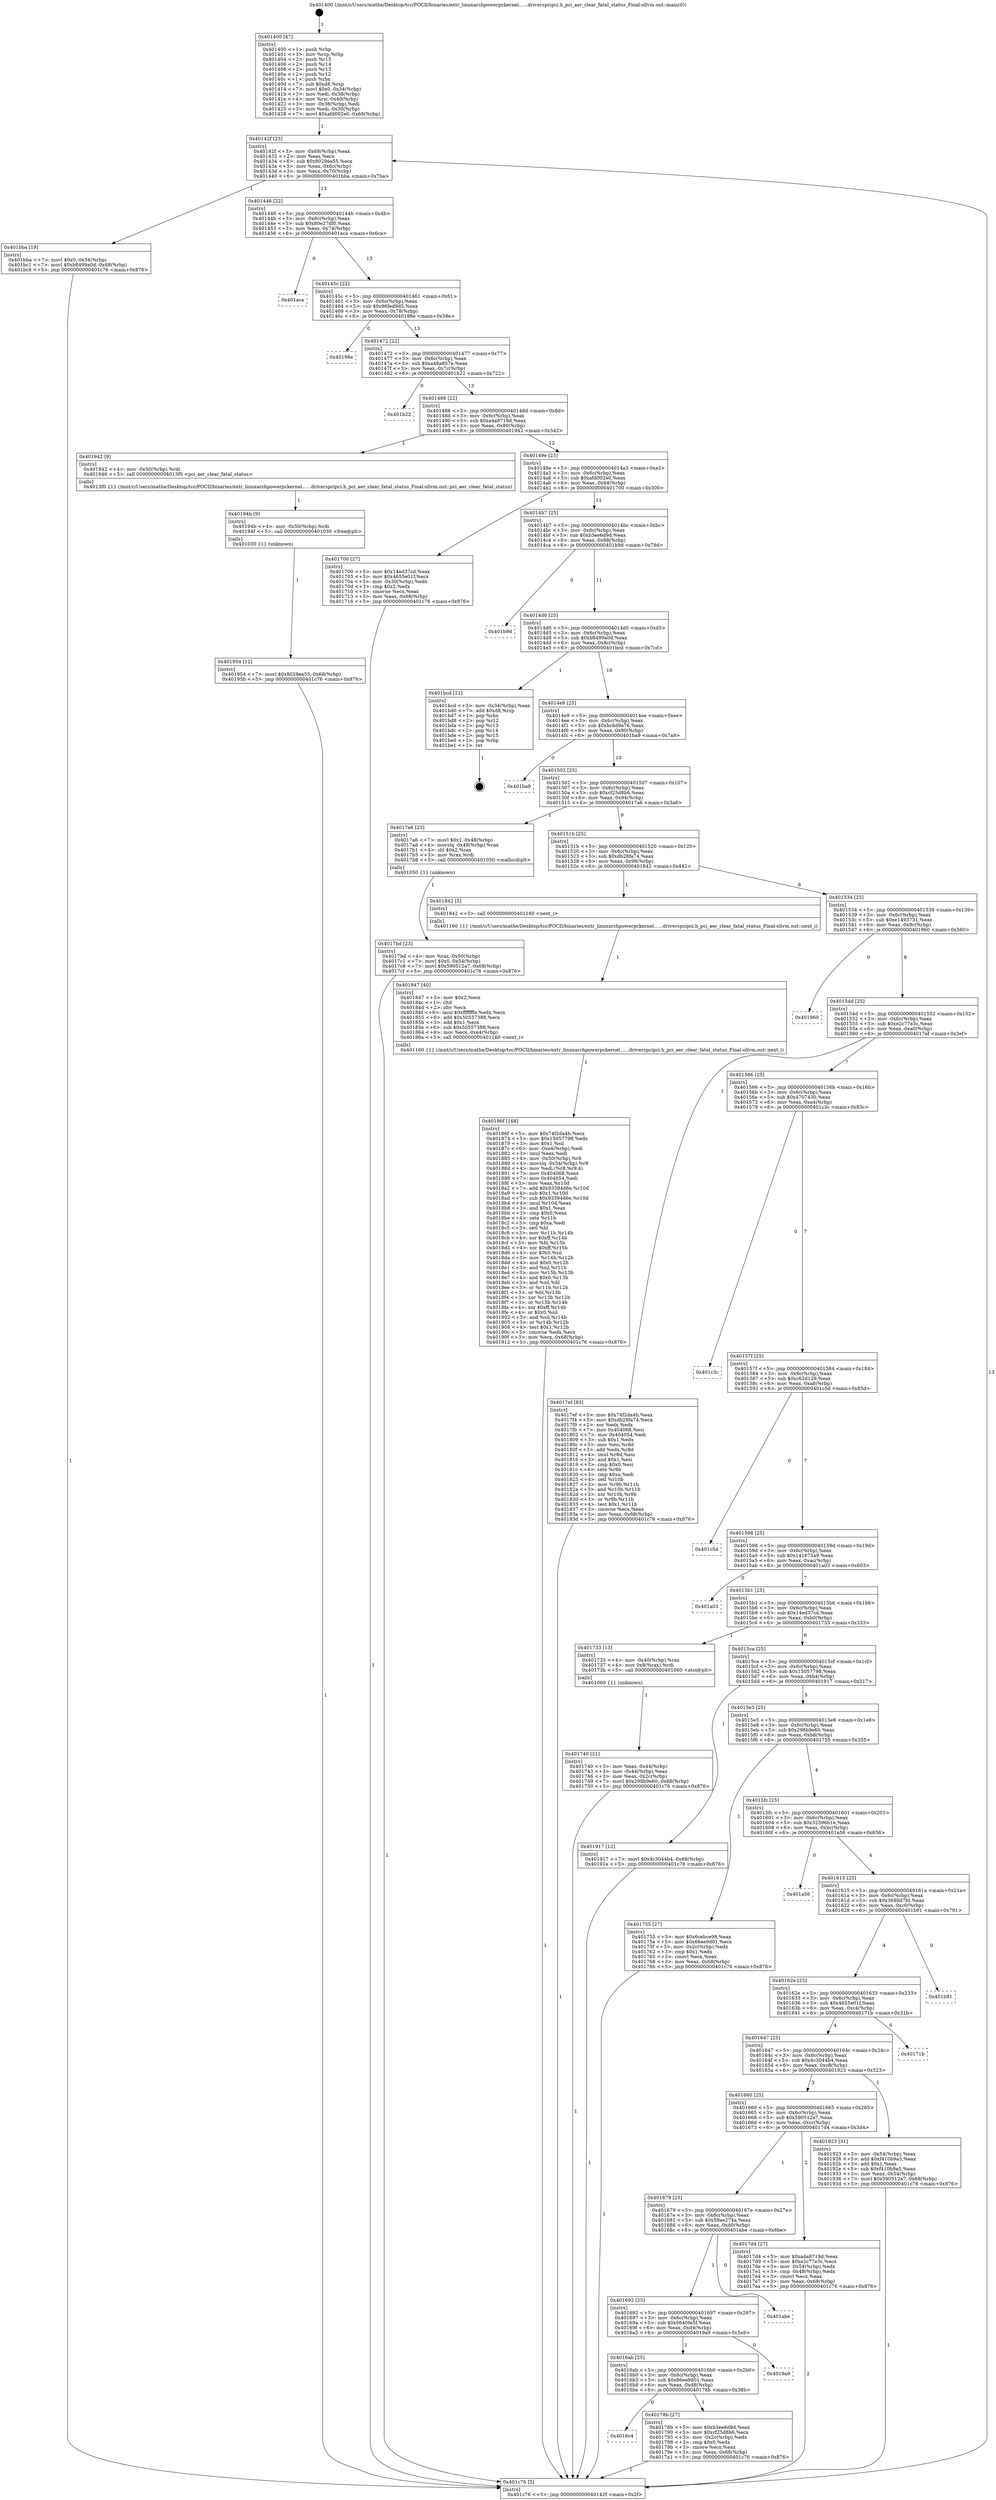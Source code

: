 digraph "0x401400" {
  label = "0x401400 (/mnt/c/Users/mathe/Desktop/tcc/POCII/binaries/extr_linuxarchpowerpckernel......driverspcipci.h_pci_aer_clear_fatal_status_Final-ollvm.out::main(0))"
  labelloc = "t"
  node[shape=record]

  Entry [label="",width=0.3,height=0.3,shape=circle,fillcolor=black,style=filled]
  "0x40142f" [label="{
     0x40142f [23]\l
     | [instrs]\l
     &nbsp;&nbsp;0x40142f \<+3\>: mov -0x68(%rbp),%eax\l
     &nbsp;&nbsp;0x401432 \<+2\>: mov %eax,%ecx\l
     &nbsp;&nbsp;0x401434 \<+6\>: sub $0x8029ea55,%ecx\l
     &nbsp;&nbsp;0x40143a \<+3\>: mov %eax,-0x6c(%rbp)\l
     &nbsp;&nbsp;0x40143d \<+3\>: mov %ecx,-0x70(%rbp)\l
     &nbsp;&nbsp;0x401440 \<+6\>: je 0000000000401bba \<main+0x7ba\>\l
  }"]
  "0x401bba" [label="{
     0x401bba [19]\l
     | [instrs]\l
     &nbsp;&nbsp;0x401bba \<+7\>: movl $0x0,-0x34(%rbp)\l
     &nbsp;&nbsp;0x401bc1 \<+7\>: movl $0xb8499a0d,-0x68(%rbp)\l
     &nbsp;&nbsp;0x401bc8 \<+5\>: jmp 0000000000401c76 \<main+0x876\>\l
  }"]
  "0x401446" [label="{
     0x401446 [22]\l
     | [instrs]\l
     &nbsp;&nbsp;0x401446 \<+5\>: jmp 000000000040144b \<main+0x4b\>\l
     &nbsp;&nbsp;0x40144b \<+3\>: mov -0x6c(%rbp),%eax\l
     &nbsp;&nbsp;0x40144e \<+5\>: sub $0x80e27df0,%eax\l
     &nbsp;&nbsp;0x401453 \<+3\>: mov %eax,-0x74(%rbp)\l
     &nbsp;&nbsp;0x401456 \<+6\>: je 0000000000401aca \<main+0x6ca\>\l
  }"]
  Exit [label="",width=0.3,height=0.3,shape=circle,fillcolor=black,style=filled,peripheries=2]
  "0x401aca" [label="{
     0x401aca\l
  }", style=dashed]
  "0x40145c" [label="{
     0x40145c [22]\l
     | [instrs]\l
     &nbsp;&nbsp;0x40145c \<+5\>: jmp 0000000000401461 \<main+0x61\>\l
     &nbsp;&nbsp;0x401461 \<+3\>: mov -0x6c(%rbp),%eax\l
     &nbsp;&nbsp;0x401464 \<+5\>: sub $0x96fed9d5,%eax\l
     &nbsp;&nbsp;0x401469 \<+3\>: mov %eax,-0x78(%rbp)\l
     &nbsp;&nbsp;0x40146c \<+6\>: je 000000000040198e \<main+0x58e\>\l
  }"]
  "0x401954" [label="{
     0x401954 [12]\l
     | [instrs]\l
     &nbsp;&nbsp;0x401954 \<+7\>: movl $0x8029ea55,-0x68(%rbp)\l
     &nbsp;&nbsp;0x40195b \<+5\>: jmp 0000000000401c76 \<main+0x876\>\l
  }"]
  "0x40198e" [label="{
     0x40198e\l
  }", style=dashed]
  "0x401472" [label="{
     0x401472 [22]\l
     | [instrs]\l
     &nbsp;&nbsp;0x401472 \<+5\>: jmp 0000000000401477 \<main+0x77\>\l
     &nbsp;&nbsp;0x401477 \<+3\>: mov -0x6c(%rbp),%eax\l
     &nbsp;&nbsp;0x40147a \<+5\>: sub $0xa48a857e,%eax\l
     &nbsp;&nbsp;0x40147f \<+3\>: mov %eax,-0x7c(%rbp)\l
     &nbsp;&nbsp;0x401482 \<+6\>: je 0000000000401b22 \<main+0x722\>\l
  }"]
  "0x40194b" [label="{
     0x40194b [9]\l
     | [instrs]\l
     &nbsp;&nbsp;0x40194b \<+4\>: mov -0x50(%rbp),%rdi\l
     &nbsp;&nbsp;0x40194f \<+5\>: call 0000000000401030 \<free@plt\>\l
     | [calls]\l
     &nbsp;&nbsp;0x401030 \{1\} (unknown)\l
  }"]
  "0x401b22" [label="{
     0x401b22\l
  }", style=dashed]
  "0x401488" [label="{
     0x401488 [22]\l
     | [instrs]\l
     &nbsp;&nbsp;0x401488 \<+5\>: jmp 000000000040148d \<main+0x8d\>\l
     &nbsp;&nbsp;0x40148d \<+3\>: mov -0x6c(%rbp),%eax\l
     &nbsp;&nbsp;0x401490 \<+5\>: sub $0xa4a8719d,%eax\l
     &nbsp;&nbsp;0x401495 \<+3\>: mov %eax,-0x80(%rbp)\l
     &nbsp;&nbsp;0x401498 \<+6\>: je 0000000000401942 \<main+0x542\>\l
  }"]
  "0x40186f" [label="{
     0x40186f [168]\l
     | [instrs]\l
     &nbsp;&nbsp;0x40186f \<+5\>: mov $0x74f2da4b,%ecx\l
     &nbsp;&nbsp;0x401874 \<+5\>: mov $0x15057798,%edx\l
     &nbsp;&nbsp;0x401879 \<+3\>: mov $0x1,%sil\l
     &nbsp;&nbsp;0x40187c \<+6\>: mov -0xe4(%rbp),%edi\l
     &nbsp;&nbsp;0x401882 \<+3\>: imul %eax,%edi\l
     &nbsp;&nbsp;0x401885 \<+4\>: mov -0x50(%rbp),%r8\l
     &nbsp;&nbsp;0x401889 \<+4\>: movslq -0x54(%rbp),%r9\l
     &nbsp;&nbsp;0x40188d \<+4\>: mov %edi,(%r8,%r9,4)\l
     &nbsp;&nbsp;0x401891 \<+7\>: mov 0x404068,%eax\l
     &nbsp;&nbsp;0x401898 \<+7\>: mov 0x404054,%edi\l
     &nbsp;&nbsp;0x40189f \<+3\>: mov %eax,%r10d\l
     &nbsp;&nbsp;0x4018a2 \<+7\>: add $0x93394d6e,%r10d\l
     &nbsp;&nbsp;0x4018a9 \<+4\>: sub $0x1,%r10d\l
     &nbsp;&nbsp;0x4018ad \<+7\>: sub $0x93394d6e,%r10d\l
     &nbsp;&nbsp;0x4018b4 \<+4\>: imul %r10d,%eax\l
     &nbsp;&nbsp;0x4018b8 \<+3\>: and $0x1,%eax\l
     &nbsp;&nbsp;0x4018bb \<+3\>: cmp $0x0,%eax\l
     &nbsp;&nbsp;0x4018be \<+4\>: sete %r11b\l
     &nbsp;&nbsp;0x4018c2 \<+3\>: cmp $0xa,%edi\l
     &nbsp;&nbsp;0x4018c5 \<+3\>: setl %bl\l
     &nbsp;&nbsp;0x4018c8 \<+3\>: mov %r11b,%r14b\l
     &nbsp;&nbsp;0x4018cb \<+4\>: xor $0xff,%r14b\l
     &nbsp;&nbsp;0x4018cf \<+3\>: mov %bl,%r15b\l
     &nbsp;&nbsp;0x4018d2 \<+4\>: xor $0xff,%r15b\l
     &nbsp;&nbsp;0x4018d6 \<+4\>: xor $0x0,%sil\l
     &nbsp;&nbsp;0x4018da \<+3\>: mov %r14b,%r12b\l
     &nbsp;&nbsp;0x4018dd \<+4\>: and $0x0,%r12b\l
     &nbsp;&nbsp;0x4018e1 \<+3\>: and %sil,%r11b\l
     &nbsp;&nbsp;0x4018e4 \<+3\>: mov %r15b,%r13b\l
     &nbsp;&nbsp;0x4018e7 \<+4\>: and $0x0,%r13b\l
     &nbsp;&nbsp;0x4018eb \<+3\>: and %sil,%bl\l
     &nbsp;&nbsp;0x4018ee \<+3\>: or %r11b,%r12b\l
     &nbsp;&nbsp;0x4018f1 \<+3\>: or %bl,%r13b\l
     &nbsp;&nbsp;0x4018f4 \<+3\>: xor %r13b,%r12b\l
     &nbsp;&nbsp;0x4018f7 \<+3\>: or %r15b,%r14b\l
     &nbsp;&nbsp;0x4018fa \<+4\>: xor $0xff,%r14b\l
     &nbsp;&nbsp;0x4018fe \<+4\>: or $0x0,%sil\l
     &nbsp;&nbsp;0x401902 \<+3\>: and %sil,%r14b\l
     &nbsp;&nbsp;0x401905 \<+3\>: or %r14b,%r12b\l
     &nbsp;&nbsp;0x401908 \<+4\>: test $0x1,%r12b\l
     &nbsp;&nbsp;0x40190c \<+3\>: cmovne %edx,%ecx\l
     &nbsp;&nbsp;0x40190f \<+3\>: mov %ecx,-0x68(%rbp)\l
     &nbsp;&nbsp;0x401912 \<+5\>: jmp 0000000000401c76 \<main+0x876\>\l
  }"]
  "0x401942" [label="{
     0x401942 [9]\l
     | [instrs]\l
     &nbsp;&nbsp;0x401942 \<+4\>: mov -0x50(%rbp),%rdi\l
     &nbsp;&nbsp;0x401946 \<+5\>: call 00000000004013f0 \<pci_aer_clear_fatal_status\>\l
     | [calls]\l
     &nbsp;&nbsp;0x4013f0 \{1\} (/mnt/c/Users/mathe/Desktop/tcc/POCII/binaries/extr_linuxarchpowerpckernel......driverspcipci.h_pci_aer_clear_fatal_status_Final-ollvm.out::pci_aer_clear_fatal_status)\l
  }"]
  "0x40149e" [label="{
     0x40149e [25]\l
     | [instrs]\l
     &nbsp;&nbsp;0x40149e \<+5\>: jmp 00000000004014a3 \<main+0xa3\>\l
     &nbsp;&nbsp;0x4014a3 \<+3\>: mov -0x6c(%rbp),%eax\l
     &nbsp;&nbsp;0x4014a6 \<+5\>: sub $0xafd002e0,%eax\l
     &nbsp;&nbsp;0x4014ab \<+6\>: mov %eax,-0x84(%rbp)\l
     &nbsp;&nbsp;0x4014b1 \<+6\>: je 0000000000401700 \<main+0x300\>\l
  }"]
  "0x401847" [label="{
     0x401847 [40]\l
     | [instrs]\l
     &nbsp;&nbsp;0x401847 \<+5\>: mov $0x2,%ecx\l
     &nbsp;&nbsp;0x40184c \<+1\>: cltd\l
     &nbsp;&nbsp;0x40184d \<+2\>: idiv %ecx\l
     &nbsp;&nbsp;0x40184f \<+6\>: imul $0xfffffffe,%edx,%ecx\l
     &nbsp;&nbsp;0x401855 \<+6\>: add $0x50557388,%ecx\l
     &nbsp;&nbsp;0x40185b \<+3\>: add $0x1,%ecx\l
     &nbsp;&nbsp;0x40185e \<+6\>: sub $0x50557388,%ecx\l
     &nbsp;&nbsp;0x401864 \<+6\>: mov %ecx,-0xe4(%rbp)\l
     &nbsp;&nbsp;0x40186a \<+5\>: call 0000000000401160 \<next_i\>\l
     | [calls]\l
     &nbsp;&nbsp;0x401160 \{1\} (/mnt/c/Users/mathe/Desktop/tcc/POCII/binaries/extr_linuxarchpowerpckernel......driverspcipci.h_pci_aer_clear_fatal_status_Final-ollvm.out::next_i)\l
  }"]
  "0x401700" [label="{
     0x401700 [27]\l
     | [instrs]\l
     &nbsp;&nbsp;0x401700 \<+5\>: mov $0x14ed37cd,%eax\l
     &nbsp;&nbsp;0x401705 \<+5\>: mov $0x4655e01f,%ecx\l
     &nbsp;&nbsp;0x40170a \<+3\>: mov -0x30(%rbp),%edx\l
     &nbsp;&nbsp;0x40170d \<+3\>: cmp $0x2,%edx\l
     &nbsp;&nbsp;0x401710 \<+3\>: cmovne %ecx,%eax\l
     &nbsp;&nbsp;0x401713 \<+3\>: mov %eax,-0x68(%rbp)\l
     &nbsp;&nbsp;0x401716 \<+5\>: jmp 0000000000401c76 \<main+0x876\>\l
  }"]
  "0x4014b7" [label="{
     0x4014b7 [25]\l
     | [instrs]\l
     &nbsp;&nbsp;0x4014b7 \<+5\>: jmp 00000000004014bc \<main+0xbc\>\l
     &nbsp;&nbsp;0x4014bc \<+3\>: mov -0x6c(%rbp),%eax\l
     &nbsp;&nbsp;0x4014bf \<+5\>: sub $0xb3ee6d9d,%eax\l
     &nbsp;&nbsp;0x4014c4 \<+6\>: mov %eax,-0x88(%rbp)\l
     &nbsp;&nbsp;0x4014ca \<+6\>: je 0000000000401b9d \<main+0x79d\>\l
  }"]
  "0x401c76" [label="{
     0x401c76 [5]\l
     | [instrs]\l
     &nbsp;&nbsp;0x401c76 \<+5\>: jmp 000000000040142f \<main+0x2f\>\l
  }"]
  "0x401400" [label="{
     0x401400 [47]\l
     | [instrs]\l
     &nbsp;&nbsp;0x401400 \<+1\>: push %rbp\l
     &nbsp;&nbsp;0x401401 \<+3\>: mov %rsp,%rbp\l
     &nbsp;&nbsp;0x401404 \<+2\>: push %r15\l
     &nbsp;&nbsp;0x401406 \<+2\>: push %r14\l
     &nbsp;&nbsp;0x401408 \<+2\>: push %r13\l
     &nbsp;&nbsp;0x40140a \<+2\>: push %r12\l
     &nbsp;&nbsp;0x40140c \<+1\>: push %rbx\l
     &nbsp;&nbsp;0x40140d \<+7\>: sub $0xd8,%rsp\l
     &nbsp;&nbsp;0x401414 \<+7\>: movl $0x0,-0x34(%rbp)\l
     &nbsp;&nbsp;0x40141b \<+3\>: mov %edi,-0x38(%rbp)\l
     &nbsp;&nbsp;0x40141e \<+4\>: mov %rsi,-0x40(%rbp)\l
     &nbsp;&nbsp;0x401422 \<+3\>: mov -0x38(%rbp),%edi\l
     &nbsp;&nbsp;0x401425 \<+3\>: mov %edi,-0x30(%rbp)\l
     &nbsp;&nbsp;0x401428 \<+7\>: movl $0xafd002e0,-0x68(%rbp)\l
  }"]
  "0x4017bd" [label="{
     0x4017bd [23]\l
     | [instrs]\l
     &nbsp;&nbsp;0x4017bd \<+4\>: mov %rax,-0x50(%rbp)\l
     &nbsp;&nbsp;0x4017c1 \<+7\>: movl $0x0,-0x54(%rbp)\l
     &nbsp;&nbsp;0x4017c8 \<+7\>: movl $0x590512a7,-0x68(%rbp)\l
     &nbsp;&nbsp;0x4017cf \<+5\>: jmp 0000000000401c76 \<main+0x876\>\l
  }"]
  "0x401b9d" [label="{
     0x401b9d\l
  }", style=dashed]
  "0x4014d0" [label="{
     0x4014d0 [25]\l
     | [instrs]\l
     &nbsp;&nbsp;0x4014d0 \<+5\>: jmp 00000000004014d5 \<main+0xd5\>\l
     &nbsp;&nbsp;0x4014d5 \<+3\>: mov -0x6c(%rbp),%eax\l
     &nbsp;&nbsp;0x4014d8 \<+5\>: sub $0xb8499a0d,%eax\l
     &nbsp;&nbsp;0x4014dd \<+6\>: mov %eax,-0x8c(%rbp)\l
     &nbsp;&nbsp;0x4014e3 \<+6\>: je 0000000000401bcd \<main+0x7cd\>\l
  }"]
  "0x4016c4" [label="{
     0x4016c4\l
  }", style=dashed]
  "0x401bcd" [label="{
     0x401bcd [21]\l
     | [instrs]\l
     &nbsp;&nbsp;0x401bcd \<+3\>: mov -0x34(%rbp),%eax\l
     &nbsp;&nbsp;0x401bd0 \<+7\>: add $0xd8,%rsp\l
     &nbsp;&nbsp;0x401bd7 \<+1\>: pop %rbx\l
     &nbsp;&nbsp;0x401bd8 \<+2\>: pop %r12\l
     &nbsp;&nbsp;0x401bda \<+2\>: pop %r13\l
     &nbsp;&nbsp;0x401bdc \<+2\>: pop %r14\l
     &nbsp;&nbsp;0x401bde \<+2\>: pop %r15\l
     &nbsp;&nbsp;0x401be0 \<+1\>: pop %rbp\l
     &nbsp;&nbsp;0x401be1 \<+1\>: ret\l
  }"]
  "0x4014e9" [label="{
     0x4014e9 [25]\l
     | [instrs]\l
     &nbsp;&nbsp;0x4014e9 \<+5\>: jmp 00000000004014ee \<main+0xee\>\l
     &nbsp;&nbsp;0x4014ee \<+3\>: mov -0x6c(%rbp),%eax\l
     &nbsp;&nbsp;0x4014f1 \<+5\>: sub $0xbc8d9a76,%eax\l
     &nbsp;&nbsp;0x4014f6 \<+6\>: mov %eax,-0x90(%rbp)\l
     &nbsp;&nbsp;0x4014fc \<+6\>: je 0000000000401ba9 \<main+0x7a9\>\l
  }"]
  "0x40178b" [label="{
     0x40178b [27]\l
     | [instrs]\l
     &nbsp;&nbsp;0x40178b \<+5\>: mov $0xb3ee6d9d,%eax\l
     &nbsp;&nbsp;0x401790 \<+5\>: mov $0xcf25d8b6,%ecx\l
     &nbsp;&nbsp;0x401795 \<+3\>: mov -0x2c(%rbp),%edx\l
     &nbsp;&nbsp;0x401798 \<+3\>: cmp $0x0,%edx\l
     &nbsp;&nbsp;0x40179b \<+3\>: cmove %ecx,%eax\l
     &nbsp;&nbsp;0x40179e \<+3\>: mov %eax,-0x68(%rbp)\l
     &nbsp;&nbsp;0x4017a1 \<+5\>: jmp 0000000000401c76 \<main+0x876\>\l
  }"]
  "0x401ba9" [label="{
     0x401ba9\l
  }", style=dashed]
  "0x401502" [label="{
     0x401502 [25]\l
     | [instrs]\l
     &nbsp;&nbsp;0x401502 \<+5\>: jmp 0000000000401507 \<main+0x107\>\l
     &nbsp;&nbsp;0x401507 \<+3\>: mov -0x6c(%rbp),%eax\l
     &nbsp;&nbsp;0x40150a \<+5\>: sub $0xcf25d8b6,%eax\l
     &nbsp;&nbsp;0x40150f \<+6\>: mov %eax,-0x94(%rbp)\l
     &nbsp;&nbsp;0x401515 \<+6\>: je 00000000004017a6 \<main+0x3a6\>\l
  }"]
  "0x4016ab" [label="{
     0x4016ab [25]\l
     | [instrs]\l
     &nbsp;&nbsp;0x4016ab \<+5\>: jmp 00000000004016b0 \<main+0x2b0\>\l
     &nbsp;&nbsp;0x4016b0 \<+3\>: mov -0x6c(%rbp),%eax\l
     &nbsp;&nbsp;0x4016b3 \<+5\>: sub $0x66ee9d01,%eax\l
     &nbsp;&nbsp;0x4016b8 \<+6\>: mov %eax,-0xd8(%rbp)\l
     &nbsp;&nbsp;0x4016be \<+6\>: je 000000000040178b \<main+0x38b\>\l
  }"]
  "0x4017a6" [label="{
     0x4017a6 [23]\l
     | [instrs]\l
     &nbsp;&nbsp;0x4017a6 \<+7\>: movl $0x1,-0x48(%rbp)\l
     &nbsp;&nbsp;0x4017ad \<+4\>: movslq -0x48(%rbp),%rax\l
     &nbsp;&nbsp;0x4017b1 \<+4\>: shl $0x2,%rax\l
     &nbsp;&nbsp;0x4017b5 \<+3\>: mov %rax,%rdi\l
     &nbsp;&nbsp;0x4017b8 \<+5\>: call 0000000000401050 \<malloc@plt\>\l
     | [calls]\l
     &nbsp;&nbsp;0x401050 \{1\} (unknown)\l
  }"]
  "0x40151b" [label="{
     0x40151b [25]\l
     | [instrs]\l
     &nbsp;&nbsp;0x40151b \<+5\>: jmp 0000000000401520 \<main+0x120\>\l
     &nbsp;&nbsp;0x401520 \<+3\>: mov -0x6c(%rbp),%eax\l
     &nbsp;&nbsp;0x401523 \<+5\>: sub $0xdb28fa74,%eax\l
     &nbsp;&nbsp;0x401528 \<+6\>: mov %eax,-0x98(%rbp)\l
     &nbsp;&nbsp;0x40152e \<+6\>: je 0000000000401842 \<main+0x442\>\l
  }"]
  "0x4019a9" [label="{
     0x4019a9\l
  }", style=dashed]
  "0x401842" [label="{
     0x401842 [5]\l
     | [instrs]\l
     &nbsp;&nbsp;0x401842 \<+5\>: call 0000000000401160 \<next_i\>\l
     | [calls]\l
     &nbsp;&nbsp;0x401160 \{1\} (/mnt/c/Users/mathe/Desktop/tcc/POCII/binaries/extr_linuxarchpowerpckernel......driverspcipci.h_pci_aer_clear_fatal_status_Final-ollvm.out::next_i)\l
  }"]
  "0x401534" [label="{
     0x401534 [25]\l
     | [instrs]\l
     &nbsp;&nbsp;0x401534 \<+5\>: jmp 0000000000401539 \<main+0x139\>\l
     &nbsp;&nbsp;0x401539 \<+3\>: mov -0x6c(%rbp),%eax\l
     &nbsp;&nbsp;0x40153c \<+5\>: sub $0xe1493731,%eax\l
     &nbsp;&nbsp;0x401541 \<+6\>: mov %eax,-0x9c(%rbp)\l
     &nbsp;&nbsp;0x401547 \<+6\>: je 0000000000401960 \<main+0x560\>\l
  }"]
  "0x401692" [label="{
     0x401692 [25]\l
     | [instrs]\l
     &nbsp;&nbsp;0x401692 \<+5\>: jmp 0000000000401697 \<main+0x297\>\l
     &nbsp;&nbsp;0x401697 \<+3\>: mov -0x6c(%rbp),%eax\l
     &nbsp;&nbsp;0x40169a \<+5\>: sub $0x6640fe5f,%eax\l
     &nbsp;&nbsp;0x40169f \<+6\>: mov %eax,-0xd4(%rbp)\l
     &nbsp;&nbsp;0x4016a5 \<+6\>: je 00000000004019a9 \<main+0x5a9\>\l
  }"]
  "0x401960" [label="{
     0x401960\l
  }", style=dashed]
  "0x40154d" [label="{
     0x40154d [25]\l
     | [instrs]\l
     &nbsp;&nbsp;0x40154d \<+5\>: jmp 0000000000401552 \<main+0x152\>\l
     &nbsp;&nbsp;0x401552 \<+3\>: mov -0x6c(%rbp),%eax\l
     &nbsp;&nbsp;0x401555 \<+5\>: sub $0xe2c77e3c,%eax\l
     &nbsp;&nbsp;0x40155a \<+6\>: mov %eax,-0xa0(%rbp)\l
     &nbsp;&nbsp;0x401560 \<+6\>: je 00000000004017ef \<main+0x3ef\>\l
  }"]
  "0x401abe" [label="{
     0x401abe\l
  }", style=dashed]
  "0x4017ef" [label="{
     0x4017ef [83]\l
     | [instrs]\l
     &nbsp;&nbsp;0x4017ef \<+5\>: mov $0x74f2da4b,%eax\l
     &nbsp;&nbsp;0x4017f4 \<+5\>: mov $0xdb28fa74,%ecx\l
     &nbsp;&nbsp;0x4017f9 \<+2\>: xor %edx,%edx\l
     &nbsp;&nbsp;0x4017fb \<+7\>: mov 0x404068,%esi\l
     &nbsp;&nbsp;0x401802 \<+7\>: mov 0x404054,%edi\l
     &nbsp;&nbsp;0x401809 \<+3\>: sub $0x1,%edx\l
     &nbsp;&nbsp;0x40180c \<+3\>: mov %esi,%r8d\l
     &nbsp;&nbsp;0x40180f \<+3\>: add %edx,%r8d\l
     &nbsp;&nbsp;0x401812 \<+4\>: imul %r8d,%esi\l
     &nbsp;&nbsp;0x401816 \<+3\>: and $0x1,%esi\l
     &nbsp;&nbsp;0x401819 \<+3\>: cmp $0x0,%esi\l
     &nbsp;&nbsp;0x40181c \<+4\>: sete %r9b\l
     &nbsp;&nbsp;0x401820 \<+3\>: cmp $0xa,%edi\l
     &nbsp;&nbsp;0x401823 \<+4\>: setl %r10b\l
     &nbsp;&nbsp;0x401827 \<+3\>: mov %r9b,%r11b\l
     &nbsp;&nbsp;0x40182a \<+3\>: and %r10b,%r11b\l
     &nbsp;&nbsp;0x40182d \<+3\>: xor %r10b,%r9b\l
     &nbsp;&nbsp;0x401830 \<+3\>: or %r9b,%r11b\l
     &nbsp;&nbsp;0x401833 \<+4\>: test $0x1,%r11b\l
     &nbsp;&nbsp;0x401837 \<+3\>: cmovne %ecx,%eax\l
     &nbsp;&nbsp;0x40183a \<+3\>: mov %eax,-0x68(%rbp)\l
     &nbsp;&nbsp;0x40183d \<+5\>: jmp 0000000000401c76 \<main+0x876\>\l
  }"]
  "0x401566" [label="{
     0x401566 [25]\l
     | [instrs]\l
     &nbsp;&nbsp;0x401566 \<+5\>: jmp 000000000040156b \<main+0x16b\>\l
     &nbsp;&nbsp;0x40156b \<+3\>: mov -0x6c(%rbp),%eax\l
     &nbsp;&nbsp;0x40156e \<+5\>: sub $0x4707430,%eax\l
     &nbsp;&nbsp;0x401573 \<+6\>: mov %eax,-0xa4(%rbp)\l
     &nbsp;&nbsp;0x401579 \<+6\>: je 0000000000401c3c \<main+0x83c\>\l
  }"]
  "0x401679" [label="{
     0x401679 [25]\l
     | [instrs]\l
     &nbsp;&nbsp;0x401679 \<+5\>: jmp 000000000040167e \<main+0x27e\>\l
     &nbsp;&nbsp;0x40167e \<+3\>: mov -0x6c(%rbp),%eax\l
     &nbsp;&nbsp;0x401681 \<+5\>: sub $0x59ae274a,%eax\l
     &nbsp;&nbsp;0x401686 \<+6\>: mov %eax,-0xd0(%rbp)\l
     &nbsp;&nbsp;0x40168c \<+6\>: je 0000000000401abe \<main+0x6be\>\l
  }"]
  "0x401c3c" [label="{
     0x401c3c\l
  }", style=dashed]
  "0x40157f" [label="{
     0x40157f [25]\l
     | [instrs]\l
     &nbsp;&nbsp;0x40157f \<+5\>: jmp 0000000000401584 \<main+0x184\>\l
     &nbsp;&nbsp;0x401584 \<+3\>: mov -0x6c(%rbp),%eax\l
     &nbsp;&nbsp;0x401587 \<+5\>: sub $0xc62d129,%eax\l
     &nbsp;&nbsp;0x40158c \<+6\>: mov %eax,-0xa8(%rbp)\l
     &nbsp;&nbsp;0x401592 \<+6\>: je 0000000000401c5d \<main+0x85d\>\l
  }"]
  "0x4017d4" [label="{
     0x4017d4 [27]\l
     | [instrs]\l
     &nbsp;&nbsp;0x4017d4 \<+5\>: mov $0xa4a8719d,%eax\l
     &nbsp;&nbsp;0x4017d9 \<+5\>: mov $0xe2c77e3c,%ecx\l
     &nbsp;&nbsp;0x4017de \<+3\>: mov -0x54(%rbp),%edx\l
     &nbsp;&nbsp;0x4017e1 \<+3\>: cmp -0x48(%rbp),%edx\l
     &nbsp;&nbsp;0x4017e4 \<+3\>: cmovl %ecx,%eax\l
     &nbsp;&nbsp;0x4017e7 \<+3\>: mov %eax,-0x68(%rbp)\l
     &nbsp;&nbsp;0x4017ea \<+5\>: jmp 0000000000401c76 \<main+0x876\>\l
  }"]
  "0x401c5d" [label="{
     0x401c5d\l
  }", style=dashed]
  "0x401598" [label="{
     0x401598 [25]\l
     | [instrs]\l
     &nbsp;&nbsp;0x401598 \<+5\>: jmp 000000000040159d \<main+0x19d\>\l
     &nbsp;&nbsp;0x40159d \<+3\>: mov -0x6c(%rbp),%eax\l
     &nbsp;&nbsp;0x4015a0 \<+5\>: sub $0x141675a9,%eax\l
     &nbsp;&nbsp;0x4015a5 \<+6\>: mov %eax,-0xac(%rbp)\l
     &nbsp;&nbsp;0x4015ab \<+6\>: je 0000000000401a03 \<main+0x603\>\l
  }"]
  "0x401660" [label="{
     0x401660 [25]\l
     | [instrs]\l
     &nbsp;&nbsp;0x401660 \<+5\>: jmp 0000000000401665 \<main+0x265\>\l
     &nbsp;&nbsp;0x401665 \<+3\>: mov -0x6c(%rbp),%eax\l
     &nbsp;&nbsp;0x401668 \<+5\>: sub $0x590512a7,%eax\l
     &nbsp;&nbsp;0x40166d \<+6\>: mov %eax,-0xcc(%rbp)\l
     &nbsp;&nbsp;0x401673 \<+6\>: je 00000000004017d4 \<main+0x3d4\>\l
  }"]
  "0x401a03" [label="{
     0x401a03\l
  }", style=dashed]
  "0x4015b1" [label="{
     0x4015b1 [25]\l
     | [instrs]\l
     &nbsp;&nbsp;0x4015b1 \<+5\>: jmp 00000000004015b6 \<main+0x1b6\>\l
     &nbsp;&nbsp;0x4015b6 \<+3\>: mov -0x6c(%rbp),%eax\l
     &nbsp;&nbsp;0x4015b9 \<+5\>: sub $0x14ed37cd,%eax\l
     &nbsp;&nbsp;0x4015be \<+6\>: mov %eax,-0xb0(%rbp)\l
     &nbsp;&nbsp;0x4015c4 \<+6\>: je 0000000000401733 \<main+0x333\>\l
  }"]
  "0x401923" [label="{
     0x401923 [31]\l
     | [instrs]\l
     &nbsp;&nbsp;0x401923 \<+3\>: mov -0x54(%rbp),%eax\l
     &nbsp;&nbsp;0x401926 \<+5\>: add $0xf410b9a5,%eax\l
     &nbsp;&nbsp;0x40192b \<+3\>: add $0x1,%eax\l
     &nbsp;&nbsp;0x40192e \<+5\>: sub $0xf410b9a5,%eax\l
     &nbsp;&nbsp;0x401933 \<+3\>: mov %eax,-0x54(%rbp)\l
     &nbsp;&nbsp;0x401936 \<+7\>: movl $0x590512a7,-0x68(%rbp)\l
     &nbsp;&nbsp;0x40193d \<+5\>: jmp 0000000000401c76 \<main+0x876\>\l
  }"]
  "0x401733" [label="{
     0x401733 [13]\l
     | [instrs]\l
     &nbsp;&nbsp;0x401733 \<+4\>: mov -0x40(%rbp),%rax\l
     &nbsp;&nbsp;0x401737 \<+4\>: mov 0x8(%rax),%rdi\l
     &nbsp;&nbsp;0x40173b \<+5\>: call 0000000000401060 \<atoi@plt\>\l
     | [calls]\l
     &nbsp;&nbsp;0x401060 \{1\} (unknown)\l
  }"]
  "0x4015ca" [label="{
     0x4015ca [25]\l
     | [instrs]\l
     &nbsp;&nbsp;0x4015ca \<+5\>: jmp 00000000004015cf \<main+0x1cf\>\l
     &nbsp;&nbsp;0x4015cf \<+3\>: mov -0x6c(%rbp),%eax\l
     &nbsp;&nbsp;0x4015d2 \<+5\>: sub $0x15057798,%eax\l
     &nbsp;&nbsp;0x4015d7 \<+6\>: mov %eax,-0xb4(%rbp)\l
     &nbsp;&nbsp;0x4015dd \<+6\>: je 0000000000401917 \<main+0x517\>\l
  }"]
  "0x401740" [label="{
     0x401740 [21]\l
     | [instrs]\l
     &nbsp;&nbsp;0x401740 \<+3\>: mov %eax,-0x44(%rbp)\l
     &nbsp;&nbsp;0x401743 \<+3\>: mov -0x44(%rbp),%eax\l
     &nbsp;&nbsp;0x401746 \<+3\>: mov %eax,-0x2c(%rbp)\l
     &nbsp;&nbsp;0x401749 \<+7\>: movl $0x298b9e60,-0x68(%rbp)\l
     &nbsp;&nbsp;0x401750 \<+5\>: jmp 0000000000401c76 \<main+0x876\>\l
  }"]
  "0x401647" [label="{
     0x401647 [25]\l
     | [instrs]\l
     &nbsp;&nbsp;0x401647 \<+5\>: jmp 000000000040164c \<main+0x24c\>\l
     &nbsp;&nbsp;0x40164c \<+3\>: mov -0x6c(%rbp),%eax\l
     &nbsp;&nbsp;0x40164f \<+5\>: sub $0x4c3044b4,%eax\l
     &nbsp;&nbsp;0x401654 \<+6\>: mov %eax,-0xc8(%rbp)\l
     &nbsp;&nbsp;0x40165a \<+6\>: je 0000000000401923 \<main+0x523\>\l
  }"]
  "0x401917" [label="{
     0x401917 [12]\l
     | [instrs]\l
     &nbsp;&nbsp;0x401917 \<+7\>: movl $0x4c3044b4,-0x68(%rbp)\l
     &nbsp;&nbsp;0x40191e \<+5\>: jmp 0000000000401c76 \<main+0x876\>\l
  }"]
  "0x4015e3" [label="{
     0x4015e3 [25]\l
     | [instrs]\l
     &nbsp;&nbsp;0x4015e3 \<+5\>: jmp 00000000004015e8 \<main+0x1e8\>\l
     &nbsp;&nbsp;0x4015e8 \<+3\>: mov -0x6c(%rbp),%eax\l
     &nbsp;&nbsp;0x4015eb \<+5\>: sub $0x298b9e60,%eax\l
     &nbsp;&nbsp;0x4015f0 \<+6\>: mov %eax,-0xb8(%rbp)\l
     &nbsp;&nbsp;0x4015f6 \<+6\>: je 0000000000401755 \<main+0x355\>\l
  }"]
  "0x40171b" [label="{
     0x40171b\l
  }", style=dashed]
  "0x401755" [label="{
     0x401755 [27]\l
     | [instrs]\l
     &nbsp;&nbsp;0x401755 \<+5\>: mov $0x6cebce98,%eax\l
     &nbsp;&nbsp;0x40175a \<+5\>: mov $0x66ee9d01,%ecx\l
     &nbsp;&nbsp;0x40175f \<+3\>: mov -0x2c(%rbp),%edx\l
     &nbsp;&nbsp;0x401762 \<+3\>: cmp $0x1,%edx\l
     &nbsp;&nbsp;0x401765 \<+3\>: cmovl %ecx,%eax\l
     &nbsp;&nbsp;0x401768 \<+3\>: mov %eax,-0x68(%rbp)\l
     &nbsp;&nbsp;0x40176b \<+5\>: jmp 0000000000401c76 \<main+0x876\>\l
  }"]
  "0x4015fc" [label="{
     0x4015fc [25]\l
     | [instrs]\l
     &nbsp;&nbsp;0x4015fc \<+5\>: jmp 0000000000401601 \<main+0x201\>\l
     &nbsp;&nbsp;0x401601 \<+3\>: mov -0x6c(%rbp),%eax\l
     &nbsp;&nbsp;0x401604 \<+5\>: sub $0x32596b1e,%eax\l
     &nbsp;&nbsp;0x401609 \<+6\>: mov %eax,-0xbc(%rbp)\l
     &nbsp;&nbsp;0x40160f \<+6\>: je 0000000000401a56 \<main+0x656\>\l
  }"]
  "0x40162e" [label="{
     0x40162e [25]\l
     | [instrs]\l
     &nbsp;&nbsp;0x40162e \<+5\>: jmp 0000000000401633 \<main+0x233\>\l
     &nbsp;&nbsp;0x401633 \<+3\>: mov -0x6c(%rbp),%eax\l
     &nbsp;&nbsp;0x401636 \<+5\>: sub $0x4655e01f,%eax\l
     &nbsp;&nbsp;0x40163b \<+6\>: mov %eax,-0xc4(%rbp)\l
     &nbsp;&nbsp;0x401641 \<+6\>: je 000000000040171b \<main+0x31b\>\l
  }"]
  "0x401a56" [label="{
     0x401a56\l
  }", style=dashed]
  "0x401615" [label="{
     0x401615 [25]\l
     | [instrs]\l
     &nbsp;&nbsp;0x401615 \<+5\>: jmp 000000000040161a \<main+0x21a\>\l
     &nbsp;&nbsp;0x40161a \<+3\>: mov -0x6c(%rbp),%eax\l
     &nbsp;&nbsp;0x40161d \<+5\>: sub $0x3680d7fd,%eax\l
     &nbsp;&nbsp;0x401622 \<+6\>: mov %eax,-0xc0(%rbp)\l
     &nbsp;&nbsp;0x401628 \<+6\>: je 0000000000401b91 \<main+0x791\>\l
  }"]
  "0x401b91" [label="{
     0x401b91\l
  }", style=dashed]
  Entry -> "0x401400" [label=" 1"]
  "0x40142f" -> "0x401bba" [label=" 1"]
  "0x40142f" -> "0x401446" [label=" 13"]
  "0x401bcd" -> Exit [label=" 1"]
  "0x401446" -> "0x401aca" [label=" 0"]
  "0x401446" -> "0x40145c" [label=" 13"]
  "0x401bba" -> "0x401c76" [label=" 1"]
  "0x40145c" -> "0x40198e" [label=" 0"]
  "0x40145c" -> "0x401472" [label=" 13"]
  "0x401954" -> "0x401c76" [label=" 1"]
  "0x401472" -> "0x401b22" [label=" 0"]
  "0x401472" -> "0x401488" [label=" 13"]
  "0x40194b" -> "0x401954" [label=" 1"]
  "0x401488" -> "0x401942" [label=" 1"]
  "0x401488" -> "0x40149e" [label=" 12"]
  "0x401942" -> "0x40194b" [label=" 1"]
  "0x40149e" -> "0x401700" [label=" 1"]
  "0x40149e" -> "0x4014b7" [label=" 11"]
  "0x401700" -> "0x401c76" [label=" 1"]
  "0x401400" -> "0x40142f" [label=" 1"]
  "0x401c76" -> "0x40142f" [label=" 13"]
  "0x401923" -> "0x401c76" [label=" 1"]
  "0x4014b7" -> "0x401b9d" [label=" 0"]
  "0x4014b7" -> "0x4014d0" [label=" 11"]
  "0x401917" -> "0x401c76" [label=" 1"]
  "0x4014d0" -> "0x401bcd" [label=" 1"]
  "0x4014d0" -> "0x4014e9" [label=" 10"]
  "0x40186f" -> "0x401c76" [label=" 1"]
  "0x4014e9" -> "0x401ba9" [label=" 0"]
  "0x4014e9" -> "0x401502" [label=" 10"]
  "0x401847" -> "0x40186f" [label=" 1"]
  "0x401502" -> "0x4017a6" [label=" 1"]
  "0x401502" -> "0x40151b" [label=" 9"]
  "0x4017ef" -> "0x401c76" [label=" 1"]
  "0x40151b" -> "0x401842" [label=" 1"]
  "0x40151b" -> "0x401534" [label=" 8"]
  "0x4017d4" -> "0x401c76" [label=" 2"]
  "0x401534" -> "0x401960" [label=" 0"]
  "0x401534" -> "0x40154d" [label=" 8"]
  "0x4017a6" -> "0x4017bd" [label=" 1"]
  "0x40154d" -> "0x4017ef" [label=" 1"]
  "0x40154d" -> "0x401566" [label=" 7"]
  "0x40178b" -> "0x401c76" [label=" 1"]
  "0x401566" -> "0x401c3c" [label=" 0"]
  "0x401566" -> "0x40157f" [label=" 7"]
  "0x4016ab" -> "0x40178b" [label=" 1"]
  "0x40157f" -> "0x401c5d" [label=" 0"]
  "0x40157f" -> "0x401598" [label=" 7"]
  "0x401842" -> "0x401847" [label=" 1"]
  "0x401598" -> "0x401a03" [label=" 0"]
  "0x401598" -> "0x4015b1" [label=" 7"]
  "0x401692" -> "0x4019a9" [label=" 0"]
  "0x4015b1" -> "0x401733" [label=" 1"]
  "0x4015b1" -> "0x4015ca" [label=" 6"]
  "0x401733" -> "0x401740" [label=" 1"]
  "0x401740" -> "0x401c76" [label=" 1"]
  "0x4017bd" -> "0x401c76" [label=" 1"]
  "0x4015ca" -> "0x401917" [label=" 1"]
  "0x4015ca" -> "0x4015e3" [label=" 5"]
  "0x401679" -> "0x401abe" [label=" 0"]
  "0x4015e3" -> "0x401755" [label=" 1"]
  "0x4015e3" -> "0x4015fc" [label=" 4"]
  "0x401755" -> "0x401c76" [label=" 1"]
  "0x4016ab" -> "0x4016c4" [label=" 0"]
  "0x4015fc" -> "0x401a56" [label=" 0"]
  "0x4015fc" -> "0x401615" [label=" 4"]
  "0x401660" -> "0x4017d4" [label=" 2"]
  "0x401615" -> "0x401b91" [label=" 0"]
  "0x401615" -> "0x40162e" [label=" 4"]
  "0x401660" -> "0x401679" [label=" 1"]
  "0x40162e" -> "0x40171b" [label=" 0"]
  "0x40162e" -> "0x401647" [label=" 4"]
  "0x401679" -> "0x401692" [label=" 1"]
  "0x401647" -> "0x401923" [label=" 1"]
  "0x401647" -> "0x401660" [label=" 3"]
  "0x401692" -> "0x4016ab" [label=" 1"]
}
